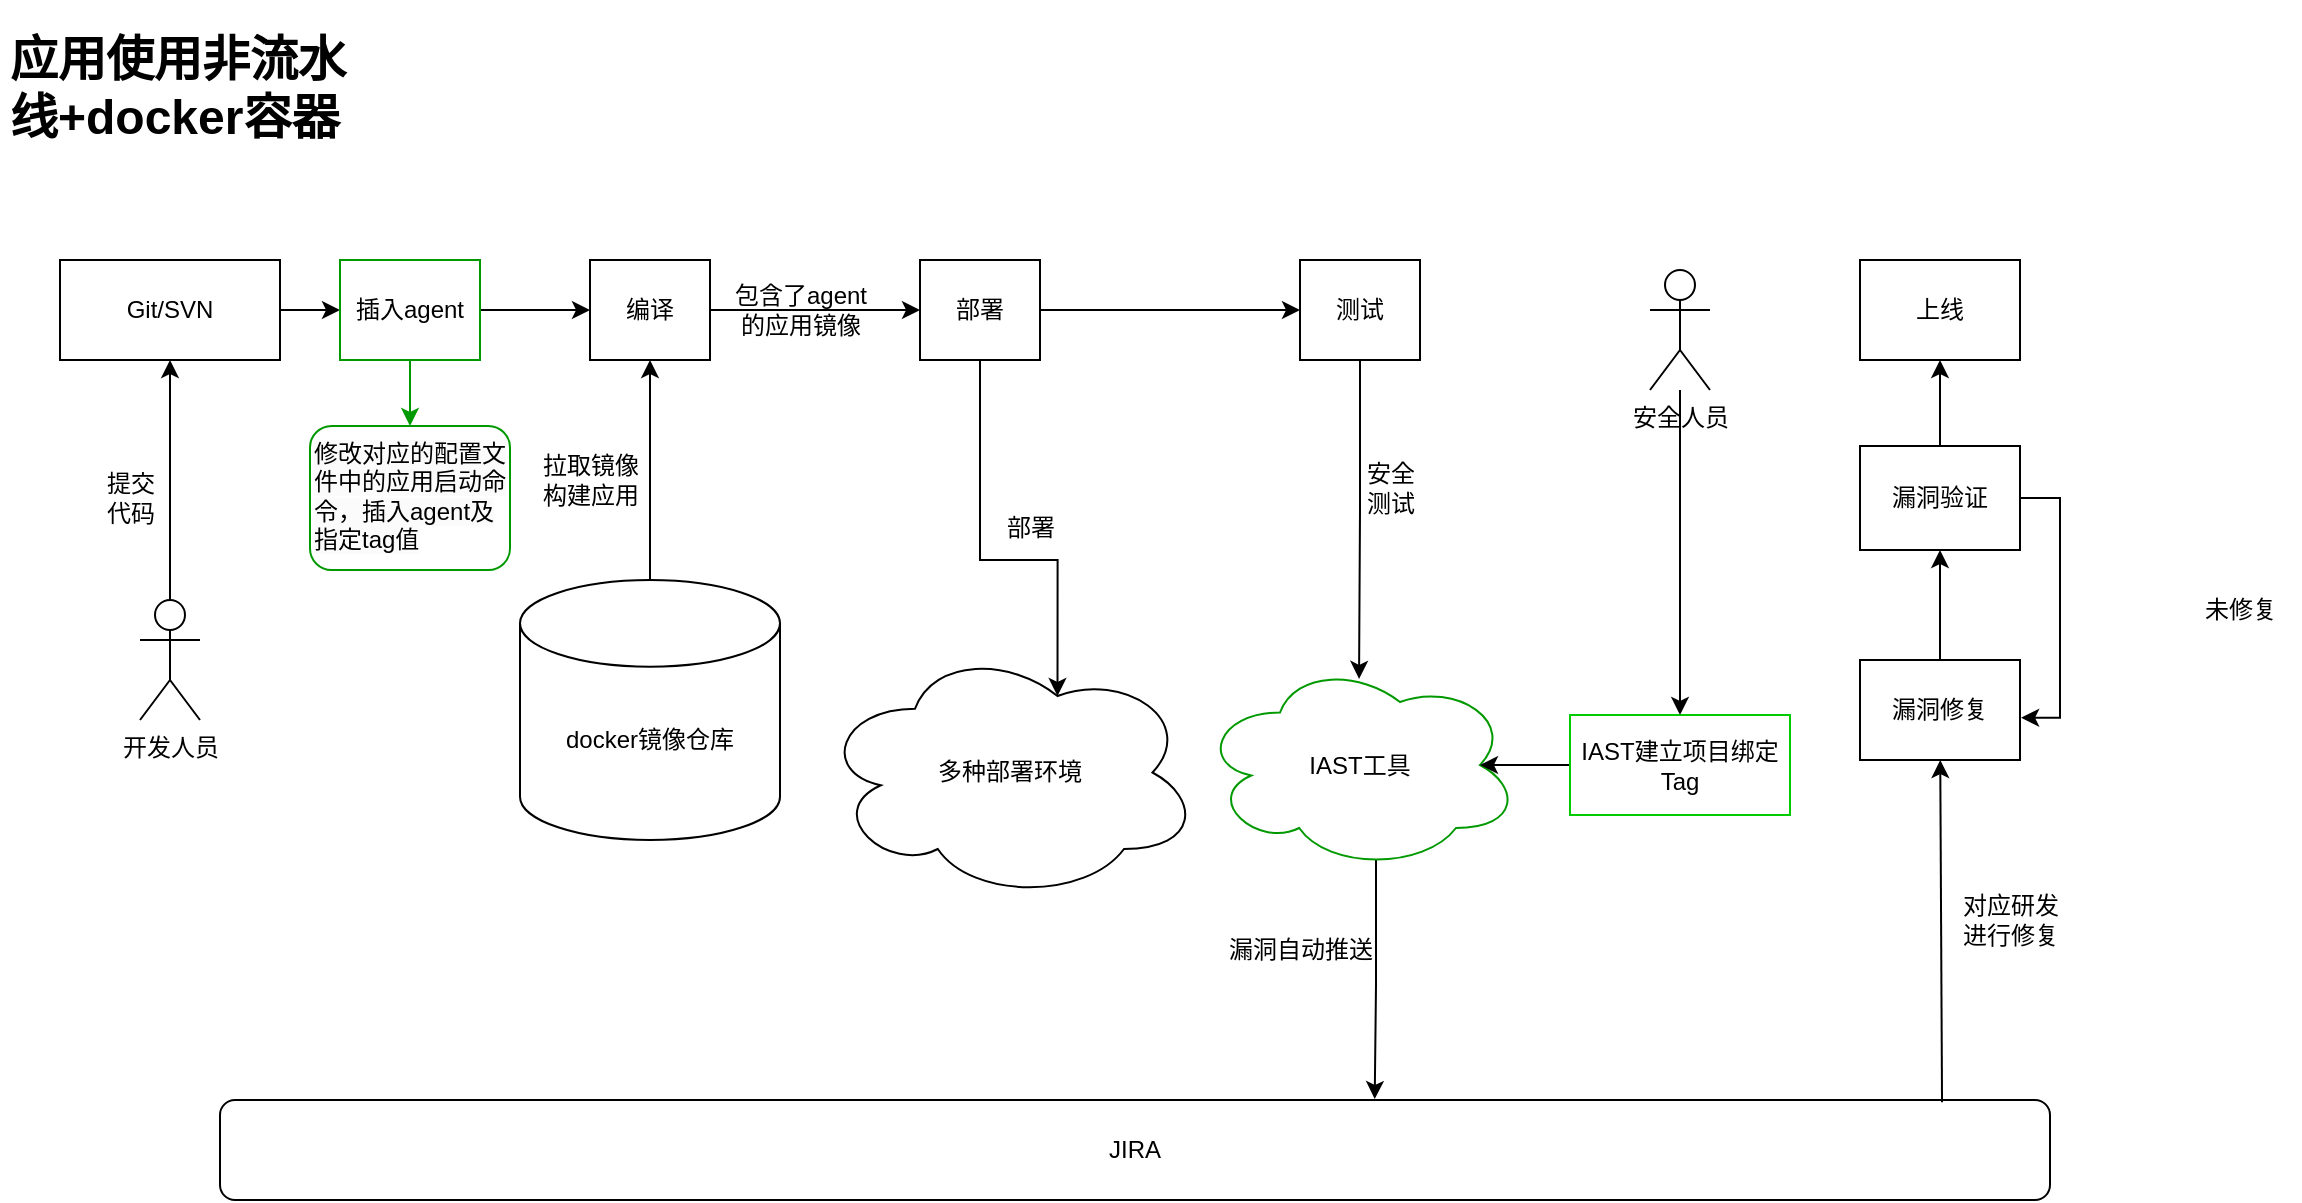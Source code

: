<mxfile version="21.2.3" type="github">
  <diagram name="第 1 页" id="yz5r7PwbdmtFwEHd0np4">
    <mxGraphModel dx="1148" dy="663" grid="1" gridSize="10" guides="1" tooltips="1" connect="1" arrows="1" fold="1" page="1" pageScale="1" pageWidth="1169" pageHeight="827" math="0" shadow="0">
      <root>
        <mxCell id="0" />
        <mxCell id="1" parent="0" />
        <mxCell id="V4xTXPFlkwKbt28tay-m-1" value="&lt;h1&gt;应用使用非流水线+docker容器&lt;/h1&gt;" style="text;html=1;strokeColor=none;fillColor=none;spacing=5;spacingTop=-20;whiteSpace=wrap;overflow=hidden;rounded=0;" vertex="1" parent="1">
          <mxGeometry x="30" y="160" width="190" height="110" as="geometry" />
        </mxCell>
        <mxCell id="V4xTXPFlkwKbt28tay-m-2" value="" style="edgeStyle=orthogonalEdgeStyle;rounded=0;orthogonalLoop=1;jettySize=auto;html=1;" edge="1" parent="1" source="V4xTXPFlkwKbt28tay-m-3" target="V4xTXPFlkwKbt28tay-m-42">
          <mxGeometry relative="1" as="geometry" />
        </mxCell>
        <mxCell id="V4xTXPFlkwKbt28tay-m-3" value="Git/SVN" style="rounded=0;whiteSpace=wrap;html=1;" vertex="1" parent="1">
          <mxGeometry x="60" y="280" width="110" height="50" as="geometry" />
        </mxCell>
        <mxCell id="V4xTXPFlkwKbt28tay-m-4" value="提交&lt;br&gt;代码" style="text;html=1;align=center;verticalAlign=middle;resizable=0;points=[];autosize=1;strokeColor=none;fillColor=none;" vertex="1" parent="1">
          <mxGeometry x="70" y="379" width="50" height="40" as="geometry" />
        </mxCell>
        <mxCell id="V4xTXPFlkwKbt28tay-m-5" style="edgeStyle=orthogonalEdgeStyle;rounded=0;orthogonalLoop=1;jettySize=auto;html=1;entryX=0.5;entryY=1;entryDx=0;entryDy=0;" edge="1" parent="1" source="V4xTXPFlkwKbt28tay-m-6" target="V4xTXPFlkwKbt28tay-m-3">
          <mxGeometry relative="1" as="geometry" />
        </mxCell>
        <mxCell id="V4xTXPFlkwKbt28tay-m-6" value="开发人员" style="shape=umlActor;verticalLabelPosition=bottom;verticalAlign=top;html=1;outlineConnect=0;" vertex="1" parent="1">
          <mxGeometry x="100" y="450" width="30" height="60" as="geometry" />
        </mxCell>
        <mxCell id="V4xTXPFlkwKbt28tay-m-7" style="edgeStyle=orthogonalEdgeStyle;rounded=0;orthogonalLoop=1;jettySize=auto;html=1;exitX=1;exitY=0.5;exitDx=0;exitDy=0;strokeWidth=1;entryX=0;entryY=0.5;entryDx=0;entryDy=0;" edge="1" parent="1" source="V4xTXPFlkwKbt28tay-m-9" target="V4xTXPFlkwKbt28tay-m-12">
          <mxGeometry relative="1" as="geometry">
            <mxPoint x="485" y="305" as="targetPoint" />
          </mxGeometry>
        </mxCell>
        <mxCell id="V4xTXPFlkwKbt28tay-m-8" style="edgeStyle=orthogonalEdgeStyle;rounded=0;orthogonalLoop=1;jettySize=auto;html=1;entryX=0.5;entryY=1;entryDx=0;entryDy=0;exitX=0.5;exitY=0;exitDx=0;exitDy=0;exitPerimeter=0;" edge="1" parent="1" source="V4xTXPFlkwKbt28tay-m-18" target="V4xTXPFlkwKbt28tay-m-9">
          <mxGeometry relative="1" as="geometry">
            <mxPoint x="365" y="385" as="sourcePoint" />
            <mxPoint x="355" y="440" as="targetPoint" />
          </mxGeometry>
        </mxCell>
        <mxCell id="V4xTXPFlkwKbt28tay-m-9" value="编译" style="rounded=0;whiteSpace=wrap;html=1;" vertex="1" parent="1">
          <mxGeometry x="325" y="280" width="60" height="50" as="geometry" />
        </mxCell>
        <mxCell id="V4xTXPFlkwKbt28tay-m-10" value="" style="edgeStyle=orthogonalEdgeStyle;rounded=0;orthogonalLoop=1;jettySize=auto;html=1;exitX=1;exitY=0.5;exitDx=0;exitDy=0;" edge="1" parent="1" source="V4xTXPFlkwKbt28tay-m-12" target="V4xTXPFlkwKbt28tay-m-21">
          <mxGeometry relative="1" as="geometry">
            <mxPoint x="650" y="300" as="sourcePoint" />
          </mxGeometry>
        </mxCell>
        <mxCell id="V4xTXPFlkwKbt28tay-m-11" style="edgeStyle=orthogonalEdgeStyle;rounded=0;orthogonalLoop=1;jettySize=auto;html=1;entryX=0.625;entryY=0.2;entryDx=0;entryDy=0;entryPerimeter=0;" edge="1" parent="1" source="V4xTXPFlkwKbt28tay-m-12" target="V4xTXPFlkwKbt28tay-m-22">
          <mxGeometry relative="1" as="geometry">
            <Array as="points">
              <mxPoint x="520" y="430" />
              <mxPoint x="559" y="430" />
            </Array>
          </mxGeometry>
        </mxCell>
        <mxCell id="V4xTXPFlkwKbt28tay-m-12" value="部署" style="rounded=0;whiteSpace=wrap;html=1;" vertex="1" parent="1">
          <mxGeometry x="490" y="280" width="60" height="50" as="geometry" />
        </mxCell>
        <mxCell id="V4xTXPFlkwKbt28tay-m-18" value="&lt;br&gt;&lt;br&gt;docker镜像仓库&lt;br&gt;" style="strokeWidth=1;html=1;shape=mxgraph.flowchart.database;whiteSpace=wrap;" vertex="1" parent="1">
          <mxGeometry x="290" y="440" width="130" height="130" as="geometry" />
        </mxCell>
        <mxCell id="V4xTXPFlkwKbt28tay-m-19" value="拉取镜像&lt;br&gt;构建应用" style="text;align=center;verticalAlign=middle;resizable=0;points=[];autosize=1;strokeColor=none;fillColor=none;html=1;" vertex="1" parent="1">
          <mxGeometry x="290" y="370" width="70" height="40" as="geometry" />
        </mxCell>
        <mxCell id="V4xTXPFlkwKbt28tay-m-20" style="edgeStyle=orthogonalEdgeStyle;rounded=0;orthogonalLoop=1;jettySize=auto;html=1;entryX=0.497;entryY=0.09;entryDx=0;entryDy=0;entryPerimeter=0;" edge="1" parent="1" source="V4xTXPFlkwKbt28tay-m-21" target="V4xTXPFlkwKbt28tay-m-25">
          <mxGeometry relative="1" as="geometry">
            <mxPoint x="700" y="440" as="targetPoint" />
            <Array as="points" />
          </mxGeometry>
        </mxCell>
        <mxCell id="V4xTXPFlkwKbt28tay-m-21" value="测试" style="whiteSpace=wrap;html=1;" vertex="1" parent="1">
          <mxGeometry x="680" y="280" width="60" height="50" as="geometry" />
        </mxCell>
        <mxCell id="V4xTXPFlkwKbt28tay-m-22" value="多种部署环境" style="ellipse;shape=cloud;whiteSpace=wrap;html=1;align=center;" vertex="1" parent="1">
          <mxGeometry x="440" y="472.5" width="190" height="127.5" as="geometry" />
        </mxCell>
        <mxCell id="V4xTXPFlkwKbt28tay-m-23" value="部署" style="text;html=1;align=center;verticalAlign=middle;resizable=0;points=[];autosize=1;strokeColor=none;fillColor=none;" vertex="1" parent="1">
          <mxGeometry x="520" y="399" width="50" height="30" as="geometry" />
        </mxCell>
        <mxCell id="V4xTXPFlkwKbt28tay-m-45" style="edgeStyle=orthogonalEdgeStyle;rounded=0;orthogonalLoop=1;jettySize=auto;html=1;exitX=0.55;exitY=0.95;exitDx=0;exitDy=0;exitPerimeter=0;entryX=0.631;entryY=-0.01;entryDx=0;entryDy=0;entryPerimeter=0;" edge="1" parent="1" source="V4xTXPFlkwKbt28tay-m-25" target="V4xTXPFlkwKbt28tay-m-39">
          <mxGeometry relative="1" as="geometry" />
        </mxCell>
        <mxCell id="V4xTXPFlkwKbt28tay-m-25" value="IAST工具" style="ellipse;shape=cloud;whiteSpace=wrap;html=1;strokeColor=#009900;" vertex="1" parent="1">
          <mxGeometry x="630" y="480" width="160" height="105" as="geometry" />
        </mxCell>
        <mxCell id="V4xTXPFlkwKbt28tay-m-27" value="安全&lt;br&gt;测试" style="text;html=1;align=center;verticalAlign=middle;resizable=0;points=[];autosize=1;strokeColor=none;fillColor=none;" vertex="1" parent="1">
          <mxGeometry x="700" y="374" width="50" height="40" as="geometry" />
        </mxCell>
        <mxCell id="V4xTXPFlkwKbt28tay-m-28" value="上线" style="whiteSpace=wrap;html=1;" vertex="1" parent="1">
          <mxGeometry x="960" y="280" width="80" height="50" as="geometry" />
        </mxCell>
        <mxCell id="V4xTXPFlkwKbt28tay-m-29" style="edgeStyle=orthogonalEdgeStyle;rounded=0;orthogonalLoop=1;jettySize=auto;html=1;exitX=0.5;exitY=0;exitDx=0;exitDy=0;entryX=0.5;entryY=1;entryDx=0;entryDy=0;" edge="1" parent="1" source="V4xTXPFlkwKbt28tay-m-31" target="V4xTXPFlkwKbt28tay-m-28">
          <mxGeometry relative="1" as="geometry" />
        </mxCell>
        <mxCell id="V4xTXPFlkwKbt28tay-m-30" style="edgeStyle=orthogonalEdgeStyle;rounded=0;orthogonalLoop=1;jettySize=auto;html=1;entryX=1.007;entryY=0.577;entryDx=0;entryDy=0;entryPerimeter=0;exitX=1;exitY=0.5;exitDx=0;exitDy=0;" edge="1" parent="1" source="V4xTXPFlkwKbt28tay-m-31" target="V4xTXPFlkwKbt28tay-m-35">
          <mxGeometry relative="1" as="geometry" />
        </mxCell>
        <mxCell id="V4xTXPFlkwKbt28tay-m-31" value="漏洞验证" style="whiteSpace=wrap;html=1;" vertex="1" parent="1">
          <mxGeometry x="960" y="373" width="80" height="52" as="geometry" />
        </mxCell>
        <mxCell id="V4xTXPFlkwKbt28tay-m-32" value="漏洞自动推送" style="text;html=1;align=center;verticalAlign=middle;resizable=0;points=[];autosize=1;strokeColor=none;fillColor=none;" vertex="1" parent="1">
          <mxGeometry x="630" y="610" width="100" height="30" as="geometry" />
        </mxCell>
        <mxCell id="V4xTXPFlkwKbt28tay-m-33" style="edgeStyle=orthogonalEdgeStyle;rounded=0;orthogonalLoop=1;jettySize=auto;html=1;exitX=0.5;exitY=0;exitDx=0;exitDy=0;entryX=0.5;entryY=1;entryDx=0;entryDy=0;" edge="1" parent="1" source="V4xTXPFlkwKbt28tay-m-35" target="V4xTXPFlkwKbt28tay-m-31">
          <mxGeometry relative="1" as="geometry" />
        </mxCell>
        <mxCell id="V4xTXPFlkwKbt28tay-m-35" value="漏洞修复" style="whiteSpace=wrap;html=1;" vertex="1" parent="1">
          <mxGeometry x="960" y="480" width="80" height="50" as="geometry" />
        </mxCell>
        <mxCell id="V4xTXPFlkwKbt28tay-m-36" value="对应研发&lt;br&gt;进行修复" style="text;html=1;align=center;verticalAlign=middle;resizable=0;points=[];autosize=1;strokeColor=none;fillColor=none;" vertex="1" parent="1">
          <mxGeometry x="1000" y="590" width="70" height="40" as="geometry" />
        </mxCell>
        <mxCell id="V4xTXPFlkwKbt28tay-m-37" value="未修复" style="text;html=1;align=center;verticalAlign=middle;resizable=0;points=[];autosize=1;strokeColor=none;fillColor=none;" vertex="1" parent="1">
          <mxGeometry x="1120" y="440" width="60" height="30" as="geometry" />
        </mxCell>
        <mxCell id="V4xTXPFlkwKbt28tay-m-38" value="包含了agent&lt;br&gt;的应用镜像" style="text;html=1;align=center;verticalAlign=middle;resizable=0;points=[];autosize=1;strokeColor=none;fillColor=none;" vertex="1" parent="1">
          <mxGeometry x="385" y="285" width="90" height="40" as="geometry" />
        </mxCell>
        <mxCell id="V4xTXPFlkwKbt28tay-m-39" value="JIRA" style="rounded=1;whiteSpace=wrap;html=1;" vertex="1" parent="1">
          <mxGeometry x="140" y="700" width="915" height="50" as="geometry" />
        </mxCell>
        <mxCell id="V4xTXPFlkwKbt28tay-m-40" style="edgeStyle=orthogonalEdgeStyle;rounded=0;orthogonalLoop=1;jettySize=auto;html=1;entryX=0;entryY=0.5;entryDx=0;entryDy=0;" edge="1" parent="1" source="V4xTXPFlkwKbt28tay-m-42" target="V4xTXPFlkwKbt28tay-m-9">
          <mxGeometry relative="1" as="geometry" />
        </mxCell>
        <mxCell id="V4xTXPFlkwKbt28tay-m-41" value="" style="edgeStyle=orthogonalEdgeStyle;rounded=0;orthogonalLoop=1;jettySize=auto;html=1;strokeColor=#009900;" edge="1" parent="1" source="V4xTXPFlkwKbt28tay-m-42" target="V4xTXPFlkwKbt28tay-m-43">
          <mxGeometry relative="1" as="geometry" />
        </mxCell>
        <mxCell id="V4xTXPFlkwKbt28tay-m-42" value="插入agent" style="whiteSpace=wrap;html=1;strokeColor=#009900;" vertex="1" parent="1">
          <mxGeometry x="200" y="280" width="70" height="50" as="geometry" />
        </mxCell>
        <mxCell id="V4xTXPFlkwKbt28tay-m-43" value="&lt;span style=&quot;color: rgb(0, 0, 0); font-family: Helvetica; font-size: 12px; font-style: normal; font-variant-ligatures: normal; font-variant-caps: normal; font-weight: 400; letter-spacing: normal; orphans: 2; text-align: center; text-indent: 0px; text-transform: none; widows: 2; word-spacing: 0px; -webkit-text-stroke-width: 0px; background-color: rgb(251, 251, 251); text-decoration-thickness: initial; text-decoration-style: initial; text-decoration-color: initial; float: none; display: inline !important;&quot;&gt;修改对应的配置文件中的应用启动命令，插入agent及指定tag值&lt;/span&gt;" style="text;whiteSpace=wrap;html=1;strokeColor=#009900;glass=0;rounded=1;shadow=0;" vertex="1" parent="1">
          <mxGeometry x="185" y="363" width="100" height="72" as="geometry" />
        </mxCell>
        <mxCell id="V4xTXPFlkwKbt28tay-m-48" value="" style="edgeStyle=orthogonalEdgeStyle;rounded=0;orthogonalLoop=1;jettySize=auto;html=1;entryX=0.875;entryY=0.5;entryDx=0;entryDy=0;entryPerimeter=0;" edge="1" parent="1" source="V4xTXPFlkwKbt28tay-m-44" target="V4xTXPFlkwKbt28tay-m-25">
          <mxGeometry relative="1" as="geometry" />
        </mxCell>
        <mxCell id="V4xTXPFlkwKbt28tay-m-44" value="IAST建立项目绑定Tag" style="whiteSpace=wrap;html=1;strokeColor=#00CC00;" vertex="1" parent="1">
          <mxGeometry x="815" y="507.5" width="110" height="50" as="geometry" />
        </mxCell>
        <mxCell id="V4xTXPFlkwKbt28tay-m-47" value="" style="edgeStyle=orthogonalEdgeStyle;rounded=0;orthogonalLoop=1;jettySize=auto;html=1;" edge="1" parent="1" source="V4xTXPFlkwKbt28tay-m-46" target="V4xTXPFlkwKbt28tay-m-44">
          <mxGeometry relative="1" as="geometry" />
        </mxCell>
        <mxCell id="V4xTXPFlkwKbt28tay-m-46" value="安全人员" style="shape=umlActor;verticalLabelPosition=bottom;verticalAlign=top;html=1;outlineConnect=0;" vertex="1" parent="1">
          <mxGeometry x="855" y="285" width="30" height="60" as="geometry" />
        </mxCell>
        <mxCell id="V4xTXPFlkwKbt28tay-m-51" value="" style="endArrow=classic;html=1;rounded=0;exitX=0.941;exitY=0.023;exitDx=0;exitDy=0;exitPerimeter=0;" edge="1" parent="1" source="V4xTXPFlkwKbt28tay-m-39" target="V4xTXPFlkwKbt28tay-m-35">
          <mxGeometry width="50" height="50" relative="1" as="geometry">
            <mxPoint x="950" y="635" as="sourcePoint" />
            <mxPoint x="1000" y="585" as="targetPoint" />
          </mxGeometry>
        </mxCell>
      </root>
    </mxGraphModel>
  </diagram>
</mxfile>
